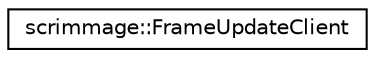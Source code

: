 digraph "Graphical Class Hierarchy"
{
 // LATEX_PDF_SIZE
  edge [fontname="Helvetica",fontsize="10",labelfontname="Helvetica",labelfontsize="10"];
  node [fontname="Helvetica",fontsize="10",shape=record];
  rankdir="LR";
  Node0 [label="scrimmage::FrameUpdateClient",height=0.2,width=0.4,color="black", fillcolor="white", style="filled",URL="$classscrimmage_1_1FrameUpdateClient.html",tooltip=" "];
}
